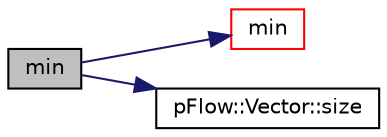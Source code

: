 digraph "min"
{
 // LATEX_PDF_SIZE
  edge [fontname="Helvetica",fontsize="10",labelfontname="Helvetica",labelfontsize="10"];
  node [fontname="Helvetica",fontsize="10",shape=record];
  rankdir="LR";
  Node1 [label="min",height=0.2,width=0.4,color="black", fillcolor="grey75", style="filled", fontcolor="black",tooltip=" "];
  Node1 -> Node2 [color="midnightblue",fontsize="10",style="solid",fontname="Helvetica"];
  Node2 [label="min",height=0.2,width=0.4,color="red", fillcolor="white", style="filled",URL="$namespacepFlow.html#a8714e8dd092c46b15a6e804b6c90db47",tooltip=" "];
  Node1 -> Node7 [color="midnightblue",fontsize="10",style="solid",fontname="Helvetica"];
  Node7 [label="pFlow::Vector::size",height=0.2,width=0.4,color="black", fillcolor="white", style="filled",URL="$classpFlow_1_1Vector.html#a10efdf47ffedbdc720f71c2f72b98d98",tooltip="Size of the vector."];
}
